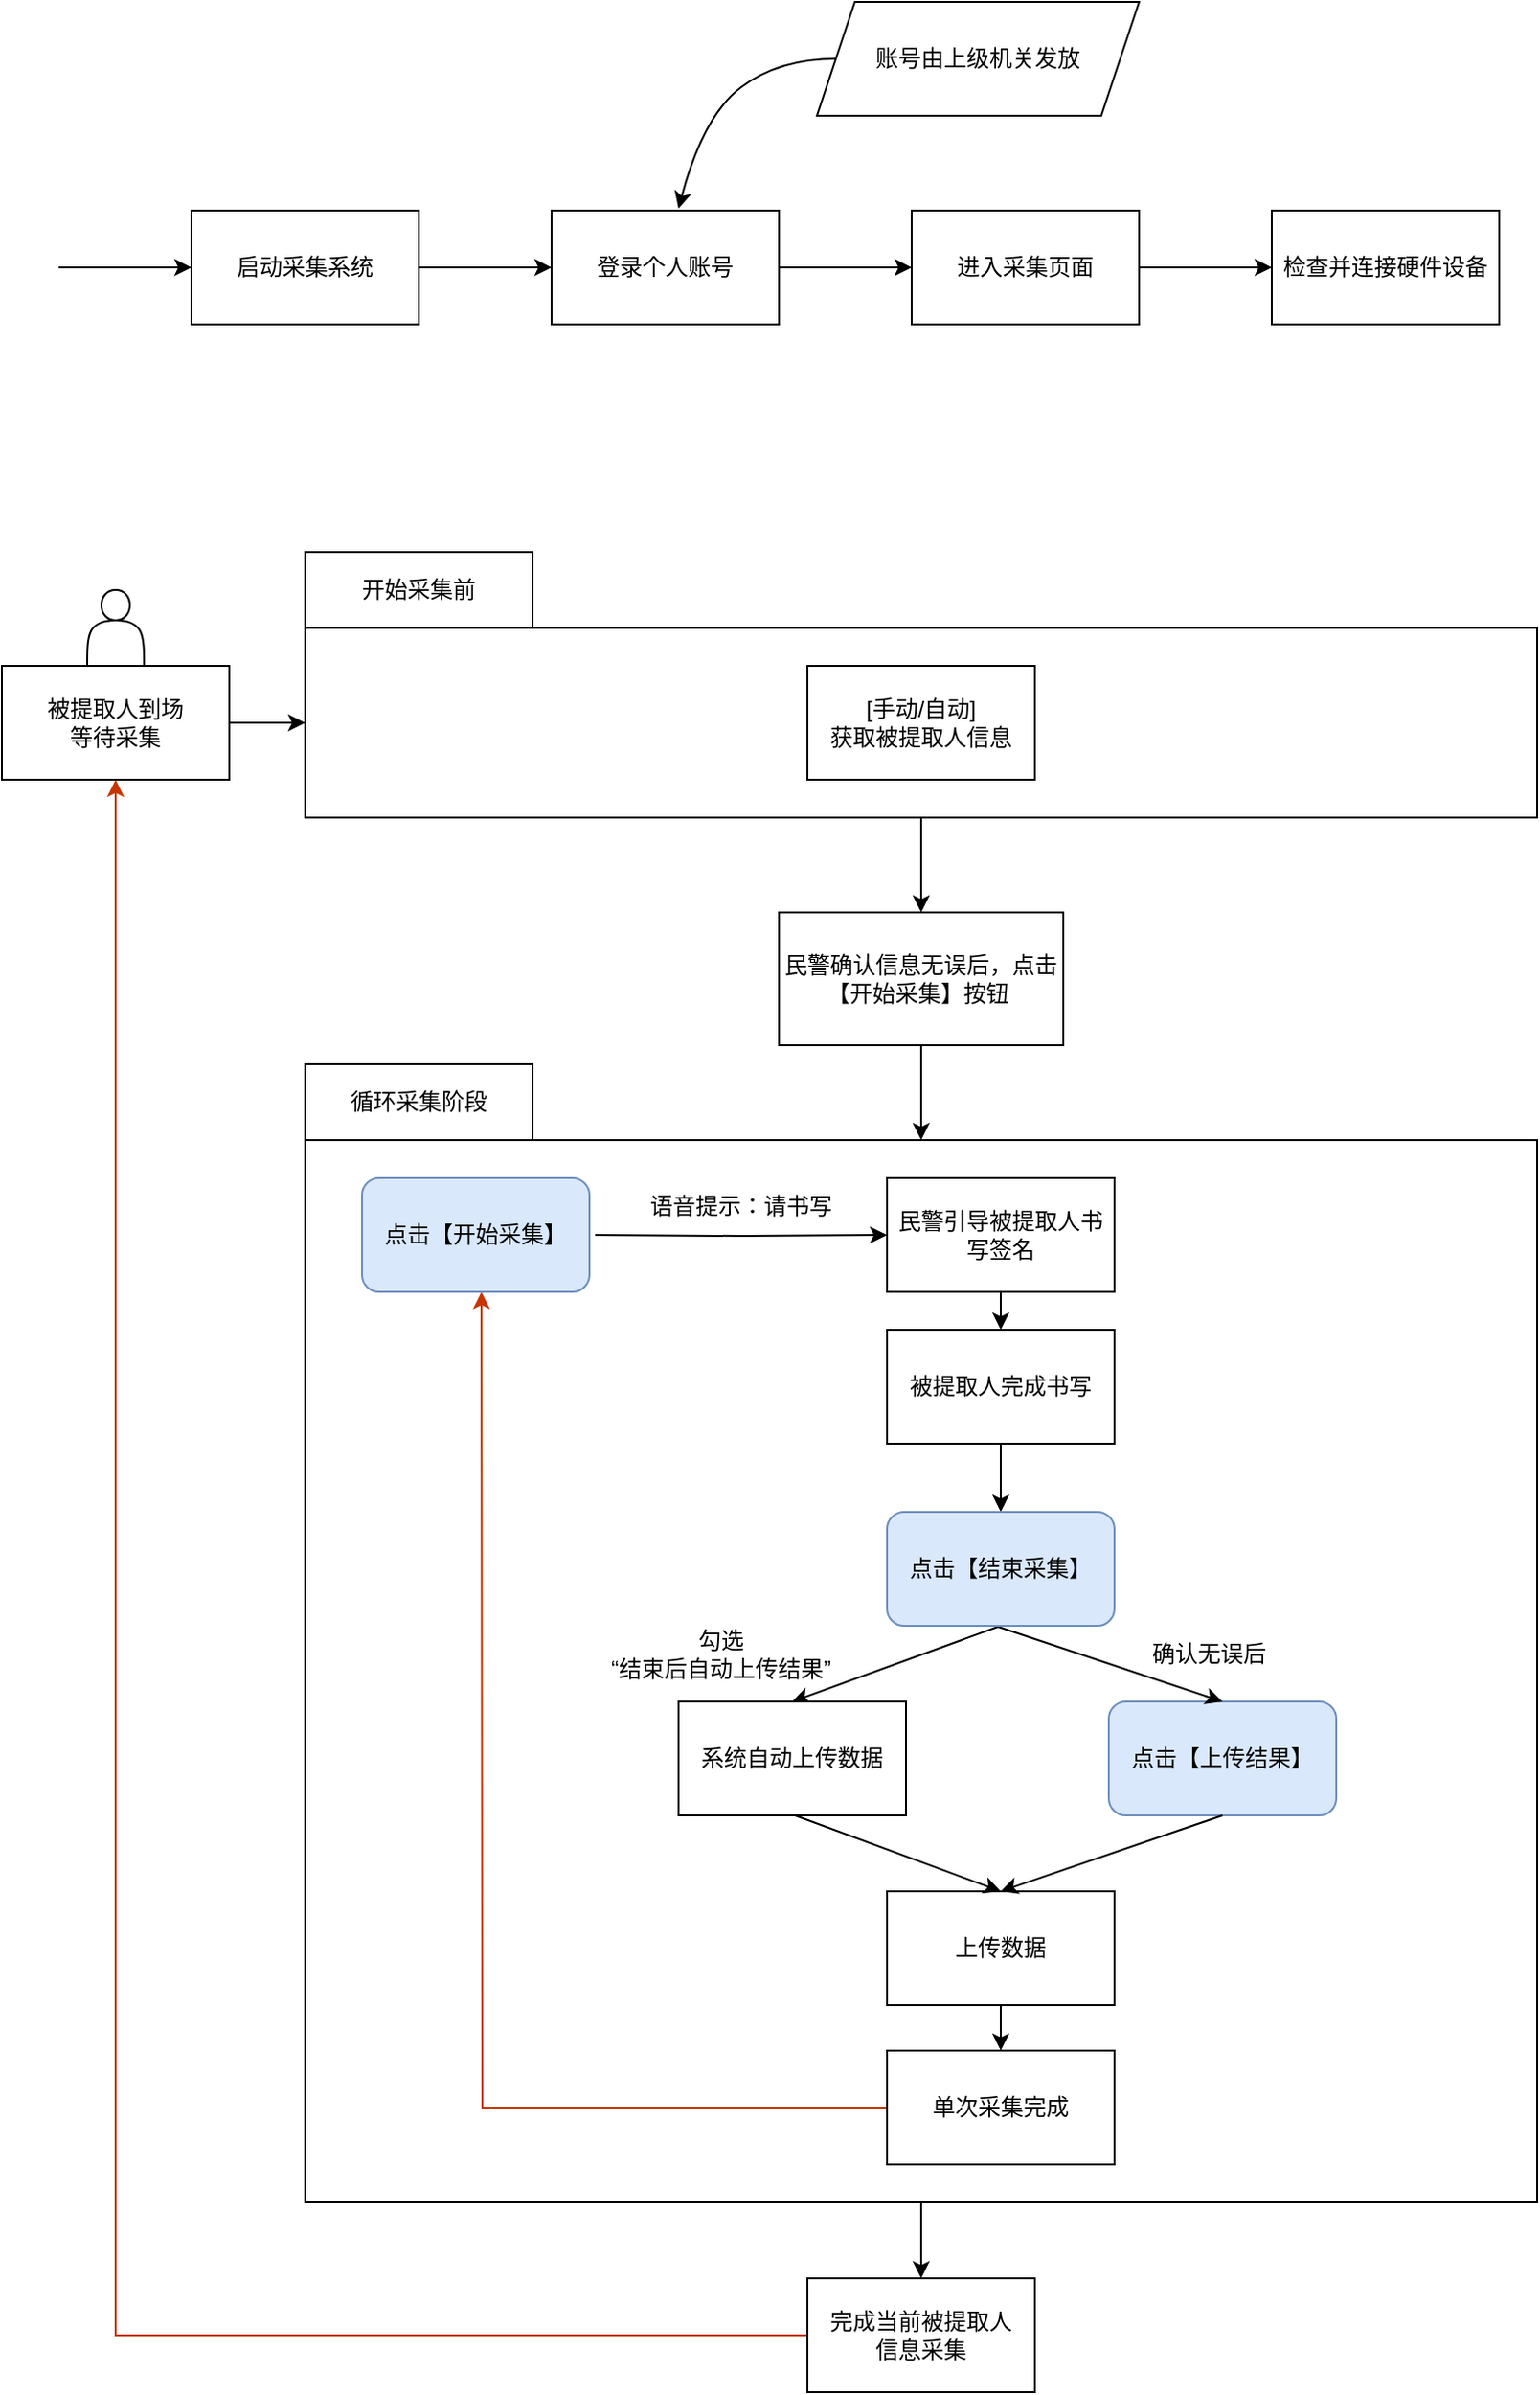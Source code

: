 <mxfile version="26.0.16">
  <diagram name="第 1 页" id="W2QV12aPetdI_Z1QHp4G">
    <mxGraphModel dx="1434" dy="780" grid="1" gridSize="10" guides="1" tooltips="1" connect="1" arrows="1" fold="1" page="1" pageScale="1" pageWidth="1169" pageHeight="3000" math="0" shadow="0">
      <root>
        <mxCell id="0" />
        <mxCell id="1" parent="0" />
        <mxCell id="2hdhjImFdKvlCasuUOon-4" style="edgeStyle=orthogonalEdgeStyle;rounded=0;orthogonalLoop=1;jettySize=auto;html=1;exitX=1;exitY=0.5;exitDx=0;exitDy=0;entryX=0;entryY=0.5;entryDx=0;entryDy=0;" edge="1" parent="1" source="2hdhjImFdKvlCasuUOon-1" target="2hdhjImFdKvlCasuUOon-3">
          <mxGeometry relative="1" as="geometry" />
        </mxCell>
        <mxCell id="2hdhjImFdKvlCasuUOon-1" value="启动采集系统" style="rounded=0;whiteSpace=wrap;html=1;" vertex="1" parent="1">
          <mxGeometry x="390" y="260" width="120" height="60" as="geometry" />
        </mxCell>
        <mxCell id="2hdhjImFdKvlCasuUOon-2" value="" style="endArrow=classic;html=1;rounded=0;entryX=0;entryY=0.5;entryDx=0;entryDy=0;" edge="1" parent="1" target="2hdhjImFdKvlCasuUOon-1">
          <mxGeometry width="50" height="50" relative="1" as="geometry">
            <mxPoint x="320" y="290" as="sourcePoint" />
            <mxPoint x="360" y="310" as="targetPoint" />
          </mxGeometry>
        </mxCell>
        <mxCell id="2hdhjImFdKvlCasuUOon-6" style="edgeStyle=orthogonalEdgeStyle;rounded=0;orthogonalLoop=1;jettySize=auto;html=1;exitX=1;exitY=0.5;exitDx=0;exitDy=0;entryX=0;entryY=0.5;entryDx=0;entryDy=0;" edge="1" parent="1" source="2hdhjImFdKvlCasuUOon-3" target="2hdhjImFdKvlCasuUOon-5">
          <mxGeometry relative="1" as="geometry" />
        </mxCell>
        <mxCell id="2hdhjImFdKvlCasuUOon-3" value="登录个人账号" style="rounded=0;whiteSpace=wrap;html=1;" vertex="1" parent="1">
          <mxGeometry x="580" y="260" width="120" height="60" as="geometry" />
        </mxCell>
        <mxCell id="2hdhjImFdKvlCasuUOon-11" style="edgeStyle=orthogonalEdgeStyle;rounded=0;orthogonalLoop=1;jettySize=auto;html=1;exitX=1;exitY=0.5;exitDx=0;exitDy=0;entryX=0;entryY=0.5;entryDx=0;entryDy=0;" edge="1" parent="1" source="2hdhjImFdKvlCasuUOon-5" target="2hdhjImFdKvlCasuUOon-10">
          <mxGeometry relative="1" as="geometry" />
        </mxCell>
        <mxCell id="2hdhjImFdKvlCasuUOon-5" value="进入采集页面" style="rounded=0;whiteSpace=wrap;html=1;" vertex="1" parent="1">
          <mxGeometry x="770" y="260" width="120" height="60" as="geometry" />
        </mxCell>
        <mxCell id="2hdhjImFdKvlCasuUOon-7" value="账号由上级机关发放" style="shape=parallelogram;perimeter=parallelogramPerimeter;whiteSpace=wrap;html=1;fixedSize=1;" vertex="1" parent="1">
          <mxGeometry x="720" y="150" width="170" height="60" as="geometry" />
        </mxCell>
        <mxCell id="2hdhjImFdKvlCasuUOon-8" value="" style="curved=1;endArrow=classic;html=1;rounded=0;exitX=0;exitY=0.5;exitDx=0;exitDy=0;entryX=0.558;entryY=-0.017;entryDx=0;entryDy=0;entryPerimeter=0;" edge="1" parent="1" source="2hdhjImFdKvlCasuUOon-7" target="2hdhjImFdKvlCasuUOon-3">
          <mxGeometry width="50" height="50" relative="1" as="geometry">
            <mxPoint x="650" y="240" as="sourcePoint" />
            <mxPoint x="700" y="190" as="targetPoint" />
            <Array as="points">
              <mxPoint x="700" y="180" />
              <mxPoint x="660" y="210" />
            </Array>
          </mxGeometry>
        </mxCell>
        <mxCell id="2hdhjImFdKvlCasuUOon-69" style="edgeStyle=orthogonalEdgeStyle;rounded=0;orthogonalLoop=1;jettySize=auto;html=1;exitX=1;exitY=0.5;exitDx=0;exitDy=0;entryX=0;entryY=0.5;entryDx=0;entryDy=0;" edge="1" parent="1" source="2hdhjImFdKvlCasuUOon-9" target="2hdhjImFdKvlCasuUOon-12">
          <mxGeometry relative="1" as="geometry" />
        </mxCell>
        <mxCell id="2hdhjImFdKvlCasuUOon-9" value="被提取人到场&lt;div&gt;等待采集&lt;/div&gt;" style="rounded=0;whiteSpace=wrap;html=1;" vertex="1" parent="1">
          <mxGeometry x="290" y="500" width="120" height="60" as="geometry" />
        </mxCell>
        <mxCell id="2hdhjImFdKvlCasuUOon-10" value="检查并连接硬件设备" style="rounded=0;whiteSpace=wrap;html=1;" vertex="1" parent="1">
          <mxGeometry x="960" y="260" width="120" height="60" as="geometry" />
        </mxCell>
        <mxCell id="2hdhjImFdKvlCasuUOon-65" style="edgeStyle=orthogonalEdgeStyle;rounded=0;orthogonalLoop=1;jettySize=auto;html=1;exitX=0.5;exitY=1;exitDx=0;exitDy=0;entryX=0.5;entryY=0;entryDx=0;entryDy=0;" edge="1" parent="1" source="2hdhjImFdKvlCasuUOon-12" target="2hdhjImFdKvlCasuUOon-21">
          <mxGeometry relative="1" as="geometry" />
        </mxCell>
        <mxCell id="2hdhjImFdKvlCasuUOon-12" value="" style="rounded=0;whiteSpace=wrap;html=1;" vertex="1" parent="1">
          <mxGeometry x="450" y="480" width="650" height="100" as="geometry" />
        </mxCell>
        <mxCell id="2hdhjImFdKvlCasuUOon-13" style="edgeStyle=orthogonalEdgeStyle;rounded=0;orthogonalLoop=1;jettySize=auto;html=1;exitX=0.5;exitY=1;exitDx=0;exitDy=0;entryX=0.5;entryY=0;entryDx=0;entryDy=0;" edge="1" parent="1" target="2hdhjImFdKvlCasuUOon-15">
          <mxGeometry relative="1" as="geometry">
            <mxPoint x="593" y="705" as="sourcePoint" />
          </mxGeometry>
        </mxCell>
        <mxCell id="2hdhjImFdKvlCasuUOon-16" style="edgeStyle=orthogonalEdgeStyle;rounded=0;orthogonalLoop=1;jettySize=auto;html=1;exitX=0.5;exitY=1;exitDx=0;exitDy=0;entryX=0.5;entryY=0;entryDx=0;entryDy=0;" edge="1" parent="1" target="2hdhjImFdKvlCasuUOon-18">
          <mxGeometry relative="1" as="geometry">
            <mxPoint x="903" y="705" as="sourcePoint" />
          </mxGeometry>
        </mxCell>
        <mxCell id="2hdhjImFdKvlCasuUOon-19" value="开始采集前" style="rounded=0;whiteSpace=wrap;html=1;" vertex="1" parent="1">
          <mxGeometry x="450" y="440" width="120" height="40" as="geometry" />
        </mxCell>
        <mxCell id="2hdhjImFdKvlCasuUOon-20" value="[手动/自动]&lt;div&gt;获取被提取人信息&lt;/div&gt;" style="rounded=0;whiteSpace=wrap;html=1;" vertex="1" parent="1">
          <mxGeometry x="715" y="500" width="120" height="60" as="geometry" />
        </mxCell>
        <mxCell id="2hdhjImFdKvlCasuUOon-66" style="edgeStyle=orthogonalEdgeStyle;rounded=0;orthogonalLoop=1;jettySize=auto;html=1;exitX=0.5;exitY=1;exitDx=0;exitDy=0;" edge="1" parent="1" source="2hdhjImFdKvlCasuUOon-21" target="2hdhjImFdKvlCasuUOon-22">
          <mxGeometry relative="1" as="geometry" />
        </mxCell>
        <mxCell id="2hdhjImFdKvlCasuUOon-21" value="民警确认信息无误后，点击&lt;div&gt;【开始采集】按钮&amp;nbsp;&lt;/div&gt;" style="rounded=0;whiteSpace=wrap;html=1;" vertex="1" parent="1">
          <mxGeometry x="700" y="630" width="150" height="70" as="geometry" />
        </mxCell>
        <mxCell id="2hdhjImFdKvlCasuUOon-71" style="edgeStyle=orthogonalEdgeStyle;rounded=0;orthogonalLoop=1;jettySize=auto;html=1;exitX=0.5;exitY=1;exitDx=0;exitDy=0;entryX=0.5;entryY=0;entryDx=0;entryDy=0;" edge="1" parent="1" source="2hdhjImFdKvlCasuUOon-22" target="2hdhjImFdKvlCasuUOon-67">
          <mxGeometry relative="1" as="geometry" />
        </mxCell>
        <mxCell id="2hdhjImFdKvlCasuUOon-22" value="" style="rounded=0;whiteSpace=wrap;html=1;movable=1;resizable=1;rotatable=1;deletable=1;editable=1;locked=0;connectable=1;" vertex="1" parent="1">
          <mxGeometry x="450" y="750" width="650" height="560" as="geometry" />
        </mxCell>
        <mxCell id="2hdhjImFdKvlCasuUOon-50" style="edgeStyle=orthogonalEdgeStyle;rounded=0;orthogonalLoop=1;jettySize=auto;html=1;exitX=1;exitY=0.5;exitDx=0;exitDy=0;entryX=0;entryY=0.5;entryDx=0;entryDy=0;" edge="1" parent="1" target="2hdhjImFdKvlCasuUOon-26">
          <mxGeometry relative="1" as="geometry">
            <mxPoint x="603" y="800" as="sourcePoint" />
          </mxGeometry>
        </mxCell>
        <mxCell id="2hdhjImFdKvlCasuUOon-25" style="edgeStyle=orthogonalEdgeStyle;rounded=0;orthogonalLoop=1;jettySize=auto;html=1;exitX=0.5;exitY=1;exitDx=0;exitDy=0;entryX=0.5;entryY=0;entryDx=0;entryDy=0;" edge="1" parent="1" source="2hdhjImFdKvlCasuUOon-26" target="2hdhjImFdKvlCasuUOon-28">
          <mxGeometry relative="1" as="geometry" />
        </mxCell>
        <mxCell id="2hdhjImFdKvlCasuUOon-26" value="民警引导被提取人书写签名" style="rounded=0;whiteSpace=wrap;html=1;" vertex="1" parent="1">
          <mxGeometry x="757" y="770" width="120" height="60" as="geometry" />
        </mxCell>
        <mxCell id="2hdhjImFdKvlCasuUOon-63" style="edgeStyle=orthogonalEdgeStyle;rounded=0;orthogonalLoop=1;jettySize=auto;html=1;exitX=0.5;exitY=1;exitDx=0;exitDy=0;" edge="1" parent="1" source="2hdhjImFdKvlCasuUOon-28" target="2hdhjImFdKvlCasuUOon-47">
          <mxGeometry relative="1" as="geometry" />
        </mxCell>
        <mxCell id="2hdhjImFdKvlCasuUOon-28" value="被提取人完成书写" style="rounded=0;whiteSpace=wrap;html=1;" vertex="1" parent="1">
          <mxGeometry x="757" y="850" width="120" height="60" as="geometry" />
        </mxCell>
        <mxCell id="2hdhjImFdKvlCasuUOon-30" value="点击【上传结果】" style="rounded=1;whiteSpace=wrap;html=1;fillColor=#dae8fc;strokeColor=#6c8ebf;" vertex="1" parent="1">
          <mxGeometry x="874" y="1046" width="120" height="60" as="geometry" />
        </mxCell>
        <mxCell id="2hdhjImFdKvlCasuUOon-64" style="edgeStyle=orthogonalEdgeStyle;rounded=0;orthogonalLoop=1;jettySize=auto;html=1;exitX=0.5;exitY=1;exitDx=0;exitDy=0;" edge="1" parent="1" source="2hdhjImFdKvlCasuUOon-32" target="2hdhjImFdKvlCasuUOon-42">
          <mxGeometry relative="1" as="geometry" />
        </mxCell>
        <mxCell id="2hdhjImFdKvlCasuUOon-32" value="上传数据" style="rounded=0;whiteSpace=wrap;html=1;" vertex="1" parent="1">
          <mxGeometry x="757" y="1146" width="120" height="60" as="geometry" />
        </mxCell>
        <mxCell id="2hdhjImFdKvlCasuUOon-38" value="" style="endArrow=classic;html=1;rounded=0;exitX=0.5;exitY=1;exitDx=0;exitDy=0;entryX=0.5;entryY=0;entryDx=0;entryDy=0;" edge="1" parent="1" target="2hdhjImFdKvlCasuUOon-62">
          <mxGeometry width="50" height="50" relative="1" as="geometry">
            <mxPoint x="817" y="1006" as="sourcePoint" />
            <mxPoint x="690" y="1076" as="targetPoint" />
          </mxGeometry>
        </mxCell>
        <mxCell id="2hdhjImFdKvlCasuUOon-39" value="" style="endArrow=classic;html=1;rounded=0;exitX=0.5;exitY=1;exitDx=0;exitDy=0;entryX=0.5;entryY=0;entryDx=0;entryDy=0;" edge="1" parent="1" target="2hdhjImFdKvlCasuUOon-30">
          <mxGeometry width="50" height="50" relative="1" as="geometry">
            <mxPoint x="814" y="1006" as="sourcePoint" />
            <mxPoint x="933.96" y="1073" as="targetPoint" />
          </mxGeometry>
        </mxCell>
        <mxCell id="2hdhjImFdKvlCasuUOon-41" style="edgeStyle=orthogonalEdgeStyle;rounded=0;orthogonalLoop=1;jettySize=auto;html=1;exitX=0;exitY=0.5;exitDx=0;exitDy=0;entryX=0.5;entryY=1;entryDx=0;entryDy=0;fillColor=#fa6800;strokeColor=#C73500;" edge="1" parent="1" source="2hdhjImFdKvlCasuUOon-42">
          <mxGeometry relative="1" as="geometry">
            <mxPoint x="543" y="830" as="targetPoint" />
          </mxGeometry>
        </mxCell>
        <mxCell id="2hdhjImFdKvlCasuUOon-42" value="单次采集完成" style="rounded=0;whiteSpace=wrap;html=1;" vertex="1" parent="1">
          <mxGeometry x="757" y="1230" width="120" height="60" as="geometry" />
        </mxCell>
        <mxCell id="2hdhjImFdKvlCasuUOon-43" value="" style="endArrow=classic;html=1;rounded=0;exitX=0.5;exitY=1;exitDx=0;exitDy=0;entryX=0.5;entryY=0;entryDx=0;entryDy=0;" edge="1" parent="1" target="2hdhjImFdKvlCasuUOon-32">
          <mxGeometry width="50" height="50" relative="1" as="geometry">
            <mxPoint x="708.5" y="1106" as="sourcePoint" />
            <mxPoint x="835.5" y="1186" as="targetPoint" />
          </mxGeometry>
        </mxCell>
        <mxCell id="2hdhjImFdKvlCasuUOon-44" value="" style="endArrow=classic;html=1;rounded=0;exitX=0.5;exitY=1;exitDx=0;exitDy=0;entryX=0.5;entryY=0;entryDx=0;entryDy=0;" edge="1" parent="1" source="2hdhjImFdKvlCasuUOon-30" target="2hdhjImFdKvlCasuUOon-32">
          <mxGeometry width="50" height="50" relative="1" as="geometry">
            <mxPoint x="874" y="1116" as="sourcePoint" />
            <mxPoint x="761" y="1196" as="targetPoint" />
          </mxGeometry>
        </mxCell>
        <mxCell id="2hdhjImFdKvlCasuUOon-47" value="点击【结束采集】" style="rounded=1;whiteSpace=wrap;html=1;fillColor=#dae8fc;strokeColor=#6c8ebf;" vertex="1" parent="1">
          <mxGeometry x="757" y="946" width="120" height="60" as="geometry" />
        </mxCell>
        <mxCell id="2hdhjImFdKvlCasuUOon-48" value="循环采集阶段" style="rounded=0;whiteSpace=wrap;html=1;" vertex="1" parent="1">
          <mxGeometry x="450" y="710" width="120" height="40" as="geometry" />
        </mxCell>
        <mxCell id="2hdhjImFdKvlCasuUOon-53" value="语音提示：请书写" style="text;html=1;align=center;verticalAlign=middle;whiteSpace=wrap;rounded=0;" vertex="1" parent="1">
          <mxGeometry x="630" y="770" width="100" height="30" as="geometry" />
        </mxCell>
        <mxCell id="2hdhjImFdKvlCasuUOon-54" value="点击【开始采集】" style="rounded=1;whiteSpace=wrap;html=1;fillColor=#dae8fc;strokeColor=#6c8ebf;" vertex="1" parent="1">
          <mxGeometry x="480" y="770" width="120" height="60" as="geometry" />
        </mxCell>
        <mxCell id="2hdhjImFdKvlCasuUOon-56" value="确认无误后" style="text;html=1;align=center;verticalAlign=middle;whiteSpace=wrap;rounded=0;" vertex="1" parent="1">
          <mxGeometry x="887" y="1006" width="80" height="30" as="geometry" />
        </mxCell>
        <mxCell id="2hdhjImFdKvlCasuUOon-61" value="勾选&lt;div&gt;“结束后自动上传结果”&lt;/div&gt;" style="text;html=1;align=center;verticalAlign=middle;whiteSpace=wrap;rounded=0;" vertex="1" parent="1">
          <mxGeometry x="607" y="1006" width="125" height="30" as="geometry" />
        </mxCell>
        <mxCell id="2hdhjImFdKvlCasuUOon-62" value="系统自动上传数据" style="rounded=0;whiteSpace=wrap;html=1;" vertex="1" parent="1">
          <mxGeometry x="647" y="1046" width="120" height="60" as="geometry" />
        </mxCell>
        <mxCell id="2hdhjImFdKvlCasuUOon-68" style="edgeStyle=orthogonalEdgeStyle;rounded=0;orthogonalLoop=1;jettySize=auto;html=1;exitX=0;exitY=0.5;exitDx=0;exitDy=0;entryX=0.5;entryY=1;entryDx=0;entryDy=0;strokeColor=#C73500;" edge="1" parent="1" source="2hdhjImFdKvlCasuUOon-67" target="2hdhjImFdKvlCasuUOon-9">
          <mxGeometry relative="1" as="geometry" />
        </mxCell>
        <mxCell id="2hdhjImFdKvlCasuUOon-67" value="完成当前被提取&lt;span style=&quot;background-color: transparent; color: light-dark(rgb(0, 0, 0), rgb(255, 255, 255));&quot;&gt;人&lt;/span&gt;&lt;div&gt;&lt;span style=&quot;background-color: transparent; color: light-dark(rgb(0, 0, 0), rgb(255, 255, 255));&quot;&gt;信息采集&lt;/span&gt;&lt;/div&gt;" style="rounded=0;whiteSpace=wrap;html=1;" vertex="1" parent="1">
          <mxGeometry x="715" y="1350" width="120" height="60" as="geometry" />
        </mxCell>
        <mxCell id="2hdhjImFdKvlCasuUOon-70" value="" style="shape=actor;whiteSpace=wrap;html=1;" vertex="1" parent="1">
          <mxGeometry x="335" y="460" width="30" height="40" as="geometry" />
        </mxCell>
      </root>
    </mxGraphModel>
  </diagram>
</mxfile>
